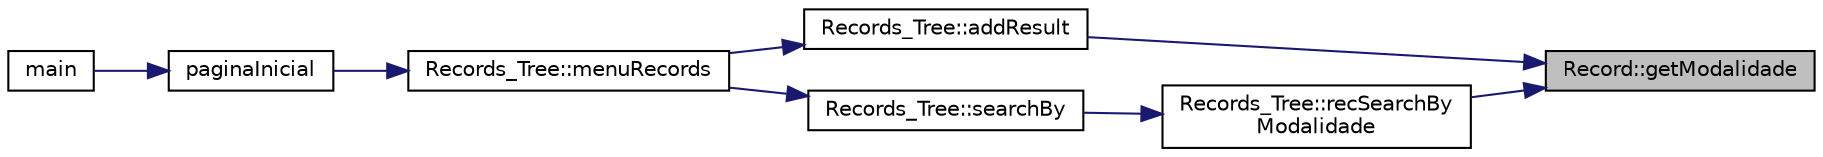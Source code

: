 digraph "Record::getModalidade"
{
 // LATEX_PDF_SIZE
  edge [fontname="Helvetica",fontsize="10",labelfontname="Helvetica",labelfontsize="10"];
  node [fontname="Helvetica",fontsize="10",shape=record];
  rankdir="RL";
  Node1 [label="Record::getModalidade",height=0.2,width=0.4,color="black", fillcolor="grey75", style="filled", fontcolor="black",tooltip="Retorna a modalidade do recorde."];
  Node1 -> Node2 [dir="back",color="midnightblue",fontsize="10",style="solid",fontname="Helvetica"];
  Node2 [label="Records_Tree::addResult",height=0.2,width=0.4,color="black", fillcolor="white", style="filled",URL="$class_records___tree.html#aea129dd9c2df0fb54577dbbfb2985f0c",tooltip="Adiciona um resultado e, se necessario, atualiza a BST \"recordes\"."];
  Node2 -> Node3 [dir="back",color="midnightblue",fontsize="10",style="solid",fontname="Helvetica"];
  Node3 [label="Records_Tree::menuRecords",height=0.2,width=0.4,color="black", fillcolor="white", style="filled",URL="$class_records___tree.html#abf6bb08b260f1e80be87f5788faa4276",tooltip="Esta função mostra as opções para interagir com a classe Records_Tree (Ver recordes,..."];
  Node3 -> Node4 [dir="back",color="midnightblue",fontsize="10",style="solid",fontname="Helvetica"];
  Node4 [label="paginaInicial",height=0.2,width=0.4,color="black", fillcolor="white", style="filled",URL="$menu_8h.html#a96dac07912e4edb4cb4e758e0130cf0d",tooltip="Esta função é o página inicial do programa. Todos os objetivos do projeto se fazem dentro desta funçã..."];
  Node4 -> Node5 [dir="back",color="midnightblue",fontsize="10",style="solid",fontname="Helvetica"];
  Node5 [label="main",height=0.2,width=0.4,color="black", fillcolor="white", style="filled",URL="$main_8cpp.html#ae66f6b31b5ad750f1fe042a706a4e3d4",tooltip=" "];
  Node1 -> Node6 [dir="back",color="midnightblue",fontsize="10",style="solid",fontname="Helvetica"];
  Node6 [label="Records_Tree::recSearchBy\lModalidade",height=0.2,width=0.4,color="black", fillcolor="white", style="filled",URL="$class_records___tree.html#a56020a44310dad4d0b61db8bde183a82",tooltip="Mostra todos os recordes com uma modalidade especifica."];
  Node6 -> Node7 [dir="back",color="midnightblue",fontsize="10",style="solid",fontname="Helvetica"];
  Node7 [label="Records_Tree::searchBy",height=0.2,width=0.4,color="black", fillcolor="white", style="filled",URL="$class_records___tree.html#a1399952f1ec524b3705a5eff7c697fe6",tooltip="Apenas chama a função de pesquisa que o utilizador escolher."];
  Node7 -> Node3 [dir="back",color="midnightblue",fontsize="10",style="solid",fontname="Helvetica"];
}
